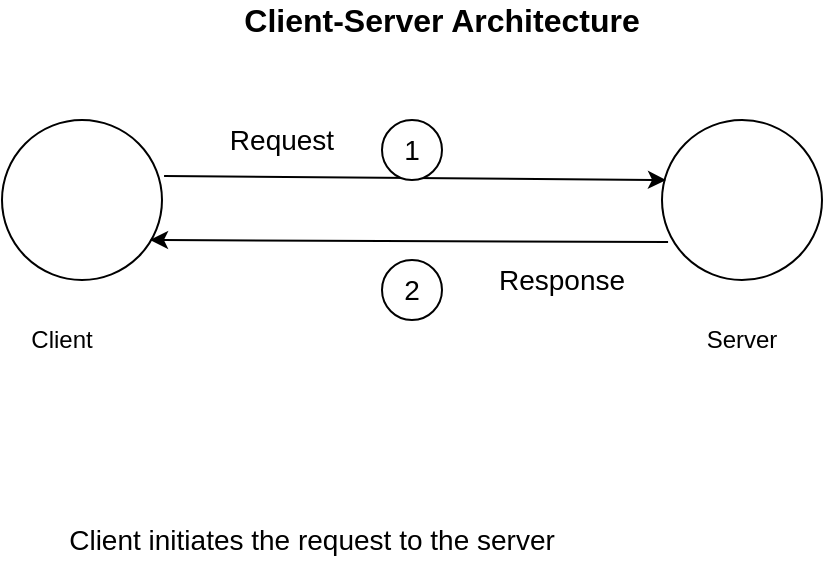 <mxfile version="14.6.1" type="device"><diagram id="YhrhCjcBNoDOctQBhtcn" name="Page-1"><mxGraphModel dx="862" dy="450" grid="1" gridSize="10" guides="1" tooltips="1" connect="1" arrows="1" fold="1" page="1" pageScale="1" pageWidth="850" pageHeight="1100" math="0" shadow="0"><root><mxCell id="0"/><mxCell id="1" parent="0"/><mxCell id="Zn_zJHhu2FN9X7zNBoXU-1" value="" style="ellipse;whiteSpace=wrap;html=1;aspect=fixed;" vertex="1" parent="1"><mxGeometry x="510" y="110" width="80" height="80" as="geometry"/></mxCell><mxCell id="Zn_zJHhu2FN9X7zNBoXU-2" value="" style="ellipse;whiteSpace=wrap;html=1;aspect=fixed;" vertex="1" parent="1"><mxGeometry x="180" y="110" width="80" height="80" as="geometry"/></mxCell><mxCell id="Zn_zJHhu2FN9X7zNBoXU-3" value="Client" style="text;html=1;strokeColor=none;fillColor=none;align=center;verticalAlign=middle;whiteSpace=wrap;rounded=0;" vertex="1" parent="1"><mxGeometry x="190" y="210" width="40" height="20" as="geometry"/></mxCell><mxCell id="Zn_zJHhu2FN9X7zNBoXU-4" value="Server" style="text;html=1;strokeColor=none;fillColor=none;align=center;verticalAlign=middle;whiteSpace=wrap;rounded=0;" vertex="1" parent="1"><mxGeometry x="530" y="210" width="40" height="20" as="geometry"/></mxCell><mxCell id="Zn_zJHhu2FN9X7zNBoXU-5" value="" style="endArrow=classic;html=1;exitX=1.013;exitY=0.35;exitDx=0;exitDy=0;exitPerimeter=0;entryX=0.025;entryY=0.375;entryDx=0;entryDy=0;entryPerimeter=0;" edge="1" parent="1" source="Zn_zJHhu2FN9X7zNBoXU-2" target="Zn_zJHhu2FN9X7zNBoXU-1"><mxGeometry width="50" height="50" relative="1" as="geometry"><mxPoint x="400" y="260" as="sourcePoint"/><mxPoint x="450" y="210" as="targetPoint"/></mxGeometry></mxCell><mxCell id="Zn_zJHhu2FN9X7zNBoXU-6" value="" style="endArrow=classic;html=1;entryX=0.925;entryY=0.75;entryDx=0;entryDy=0;entryPerimeter=0;exitX=0.038;exitY=0.763;exitDx=0;exitDy=0;exitPerimeter=0;" edge="1" parent="1" source="Zn_zJHhu2FN9X7zNBoXU-1" target="Zn_zJHhu2FN9X7zNBoXU-2"><mxGeometry width="50" height="50" relative="1" as="geometry"><mxPoint x="400" y="260" as="sourcePoint"/><mxPoint x="450" y="210" as="targetPoint"/></mxGeometry></mxCell><mxCell id="Zn_zJHhu2FN9X7zNBoXU-7" value="Client-Server Architecture" style="text;html=1;strokeColor=none;fillColor=none;align=center;verticalAlign=middle;whiteSpace=wrap;rounded=0;fontSize=16;fontStyle=1" vertex="1" parent="1"><mxGeometry x="280" y="50" width="240" height="20" as="geometry"/></mxCell><mxCell id="Zn_zJHhu2FN9X7zNBoXU-8" value="Client initiates the request to the server" style="text;html=1;strokeColor=none;fillColor=none;align=center;verticalAlign=middle;whiteSpace=wrap;rounded=0;fontSize=14;" vertex="1" parent="1"><mxGeometry x="180" y="310" width="310" height="20" as="geometry"/></mxCell><mxCell id="Zn_zJHhu2FN9X7zNBoXU-9" value="1" style="ellipse;whiteSpace=wrap;html=1;aspect=fixed;fontSize=14;" vertex="1" parent="1"><mxGeometry x="370" y="110" width="30" height="30" as="geometry"/></mxCell><mxCell id="Zn_zJHhu2FN9X7zNBoXU-10" value="2" style="ellipse;whiteSpace=wrap;html=1;aspect=fixed;fontSize=14;" vertex="1" parent="1"><mxGeometry x="370" y="180" width="30" height="30" as="geometry"/></mxCell><mxCell id="Zn_zJHhu2FN9X7zNBoXU-11" value="Request" style="text;html=1;strokeColor=none;fillColor=none;align=center;verticalAlign=middle;whiteSpace=wrap;rounded=0;fontSize=14;" vertex="1" parent="1"><mxGeometry x="300" y="110" width="40" height="20" as="geometry"/></mxCell><mxCell id="Zn_zJHhu2FN9X7zNBoXU-12" value="Response" style="text;html=1;strokeColor=none;fillColor=none;align=center;verticalAlign=middle;whiteSpace=wrap;rounded=0;fontSize=14;" vertex="1" parent="1"><mxGeometry x="440" y="180" width="40" height="20" as="geometry"/></mxCell></root></mxGraphModel></diagram></mxfile>